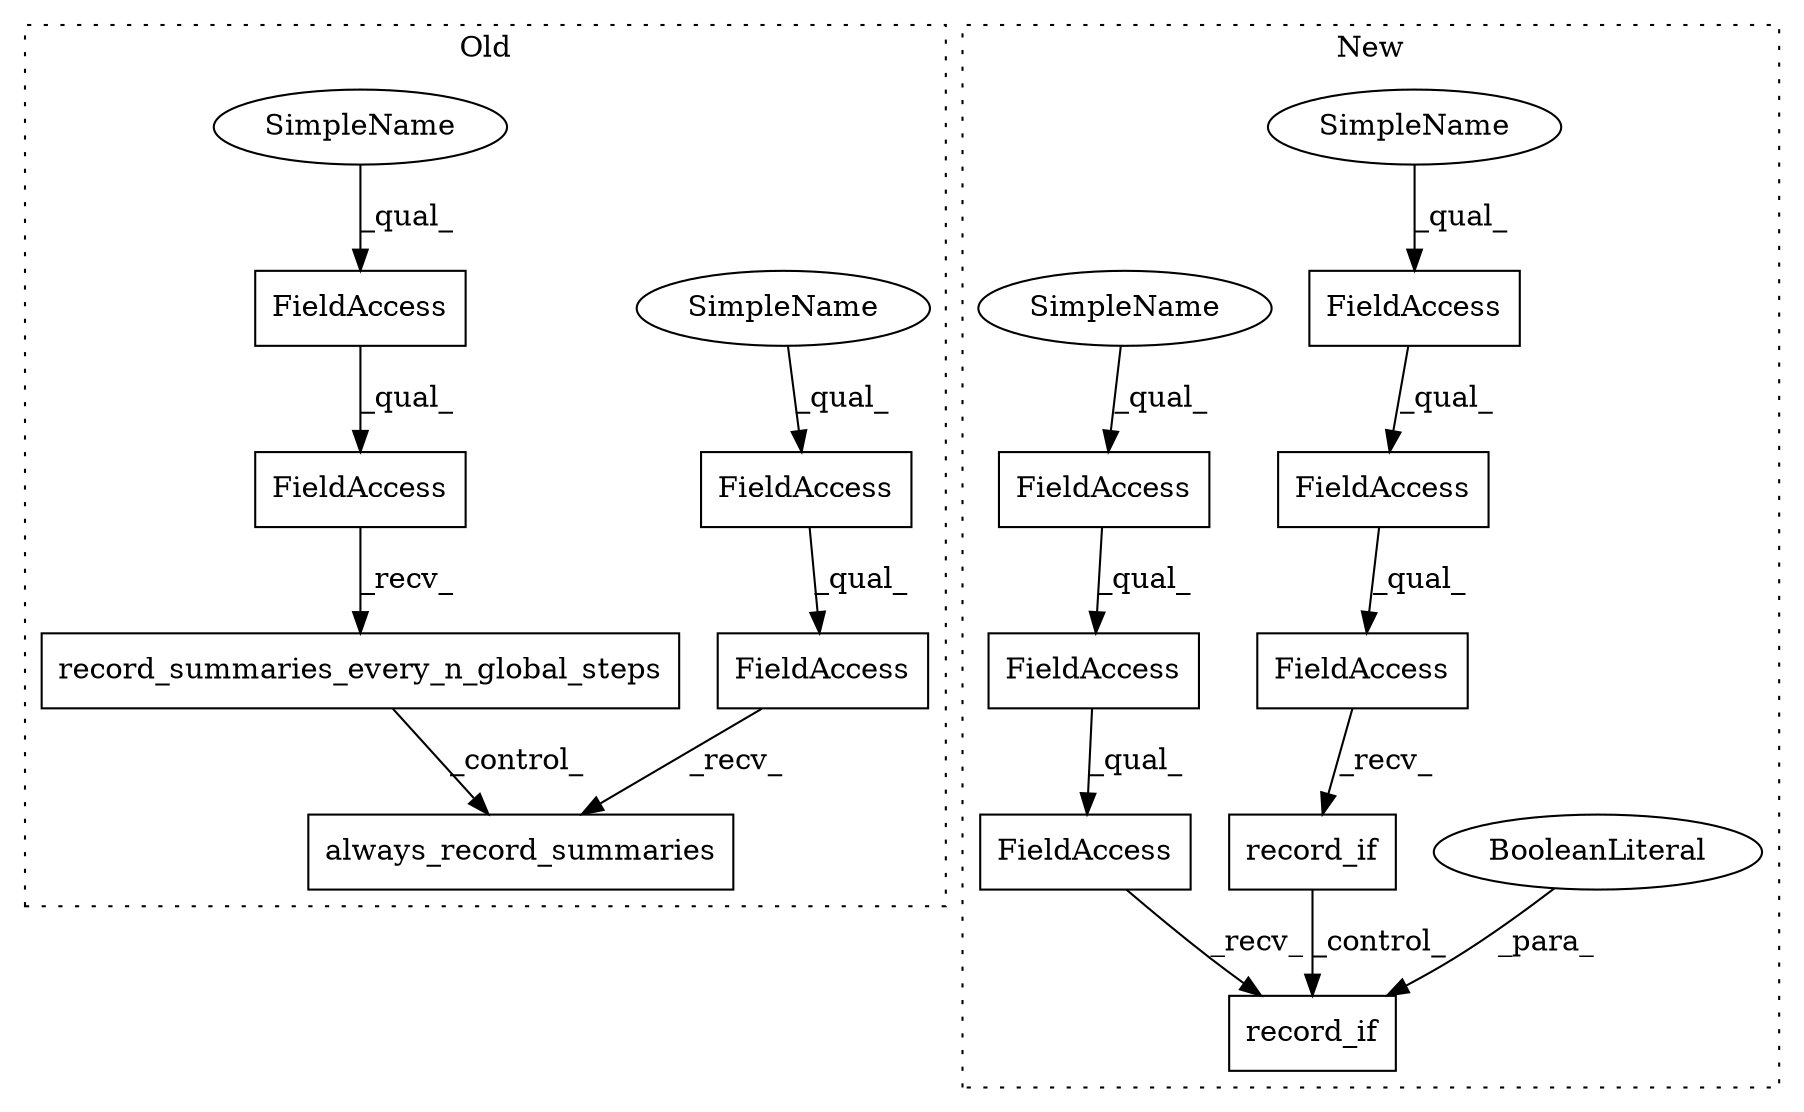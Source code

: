 digraph G {
subgraph cluster0 {
1 [label="record_summaries_every_n_global_steps" a="32" s="4769,4823" l="38,1" shape="box"];
6 [label="FieldAccess" a="22" s="4742" l="26" shape="box"];
7 [label="FieldAccess" a="22" s="4742" l="18" shape="box"];
9 [label="FieldAccess" a="22" s="8164" l="18" shape="box"];
10 [label="FieldAccess" a="22" s="8164" l="26" shape="box"];
13 [label="always_record_summaries" a="32" s="8191" l="25" shape="box"];
18 [label="SimpleName" a="42" s="8164" l="10" shape="ellipse"];
19 [label="SimpleName" a="42" s="4742" l="10" shape="ellipse"];
label = "Old";
style="dotted";
}
subgraph cluster1 {
2 [label="record_if" a="32" s="8210,8224" l="10,1" shape="box"];
3 [label="FieldAccess" a="22" s="8181" l="28" shape="box"];
4 [label="FieldAccess" a="22" s="8181" l="20" shape="box"];
5 [label="FieldAccess" a="22" s="8181" l="17" shape="box"];
8 [label="FieldAccess" a="22" s="4814" l="17" shape="box"];
11 [label="FieldAccess" a="22" s="4814" l="20" shape="box"];
12 [label="FieldAccess" a="22" s="4814" l="28" shape="box"];
14 [label="record_if" a="32" s="4843,4914" l="10,1" shape="box"];
15 [label="BooleanLiteral" a="9" s="8220" l="4" shape="ellipse"];
16 [label="SimpleName" a="42" s="4814" l="10" shape="ellipse"];
17 [label="SimpleName" a="42" s="8181" l="10" shape="ellipse"];
label = "New";
style="dotted";
}
1 -> 13 [label="_control_"];
3 -> 2 [label="_recv_"];
4 -> 3 [label="_qual_"];
5 -> 4 [label="_qual_"];
6 -> 1 [label="_recv_"];
7 -> 6 [label="_qual_"];
8 -> 11 [label="_qual_"];
9 -> 10 [label="_qual_"];
10 -> 13 [label="_recv_"];
11 -> 12 [label="_qual_"];
12 -> 14 [label="_recv_"];
14 -> 2 [label="_control_"];
15 -> 2 [label="_para_"];
16 -> 8 [label="_qual_"];
17 -> 5 [label="_qual_"];
18 -> 9 [label="_qual_"];
19 -> 7 [label="_qual_"];
}